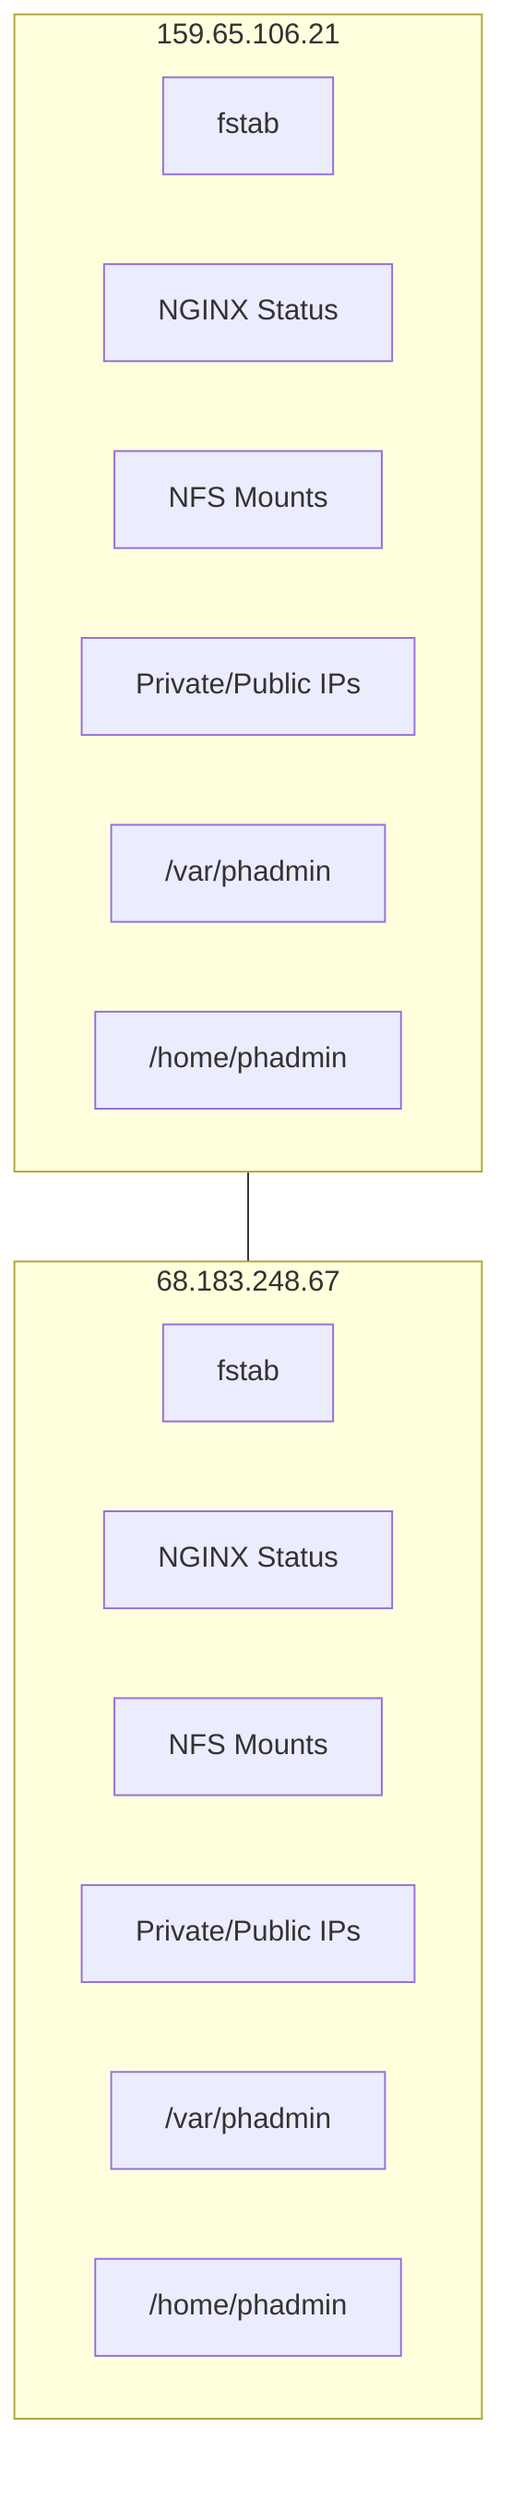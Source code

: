 flowchart TB
  subgraph 159.65.106.21["159.65.106.21"]
    159.65.106.21_fstab["fstab"]
    159.65.106.21_nginx["NGINX Status"]
    159.65.106.21_nfs["NFS Mounts"]
    159.65.106.21_network["Private/Public IPs"]
    159.65.106.21_varphadmin["/var/phadmin"]
    159.65.106.21_homephadmin["/home/phadmin"]
  end
  subgraph 68.183.248.67["68.183.248.67"]
    68.183.248.67_fstab["fstab"]
    68.183.248.67_nginx["NGINX Status"]
    68.183.248.67_nfs["NFS Mounts"]
    68.183.248.67_network["Private/Public IPs"]
    68.183.248.67_varphadmin["/var/phadmin"]
    68.183.248.67_homephadmin["/home/phadmin"]
  end
  159.65.106.21 --- 68.183.248.67